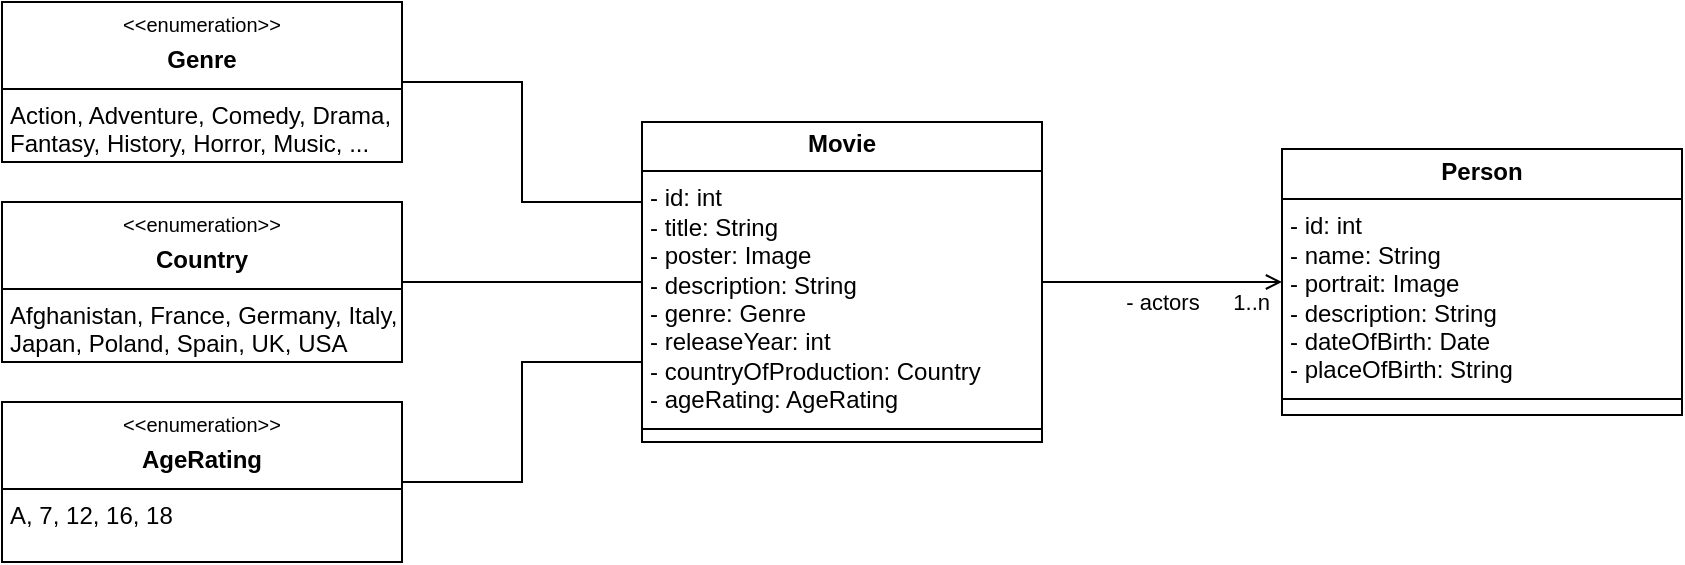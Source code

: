 <mxfile version="27.0.9">
  <diagram name="Page-1" id="mPRS2LSYTp-3yB5t3_2v">
    <mxGraphModel dx="1809" dy="649" grid="1" gridSize="10" guides="1" tooltips="1" connect="1" arrows="1" fold="1" page="1" pageScale="1" pageWidth="827" pageHeight="1169" math="0" shadow="0">
      <root>
        <mxCell id="0" />
        <mxCell id="1" parent="0" />
        <mxCell id="gEqkEuhPKTjkz4cQfdiY-15" style="edgeStyle=orthogonalEdgeStyle;rounded=0;orthogonalLoop=1;jettySize=auto;html=1;endArrow=open;startFill=0;endFill=0;" parent="1" source="gEqkEuhPKTjkz4cQfdiY-1" target="gEqkEuhPKTjkz4cQfdiY-2" edge="1">
          <mxGeometry relative="1" as="geometry">
            <Array as="points">
              <mxPoint x="473" y="198" />
              <mxPoint x="473" y="198" />
            </Array>
          </mxGeometry>
        </mxCell>
        <mxCell id="gEqkEuhPKTjkz4cQfdiY-18" value="- actors" style="edgeLabel;html=1;align=center;verticalAlign=middle;resizable=0;points=[];" parent="gEqkEuhPKTjkz4cQfdiY-15" vertex="1" connectable="0">
          <mxGeometry y="-10" relative="1" as="geometry">
            <mxPoint as="offset" />
          </mxGeometry>
        </mxCell>
        <mxCell id="gEqkEuhPKTjkz4cQfdiY-20" value="1..n" style="edgeLabel;html=1;align=right;verticalAlign=middle;resizable=0;points=[];" parent="gEqkEuhPKTjkz4cQfdiY-15" vertex="1" connectable="0">
          <mxGeometry x="0.9" y="-10" relative="1" as="geometry">
            <mxPoint as="offset" />
          </mxGeometry>
        </mxCell>
        <mxCell id="gEqkEuhPKTjkz4cQfdiY-1" value="&lt;p style=&quot;margin:0px;margin-top:4px;text-align:center;&quot;&gt;&lt;b&gt;Movie&lt;/b&gt;&lt;/p&gt;&lt;hr size=&quot;1&quot; style=&quot;border-style:solid;&quot;&gt;&lt;p style=&quot;margin:0px;margin-left:4px;&quot;&gt;- id: int&lt;/p&gt;&lt;p style=&quot;margin:0px;margin-left:4px;&quot;&gt;- title: String&lt;/p&gt;&lt;p style=&quot;margin:0px;margin-left:4px;&quot;&gt;- poster: Image&lt;/p&gt;&lt;p style=&quot;margin:0px;margin-left:4px;&quot;&gt;- description: String&lt;/p&gt;&lt;p style=&quot;margin:0px;margin-left:4px;&quot;&gt;- genre: Genre&lt;/p&gt;&lt;p style=&quot;margin:0px;margin-left:4px;&quot;&gt;- releaseYear: int&lt;/p&gt;&lt;p style=&quot;margin:0px;margin-left:4px;&quot;&gt;- countryOfProduction: Country&lt;/p&gt;&lt;p style=&quot;margin:0px;margin-left:4px;&quot;&gt;- ageRating: AgeRating&lt;/p&gt;&lt;hr size=&quot;1&quot; style=&quot;border-style:solid;&quot;&gt;&lt;p style=&quot;margin:0px;margin-left:4px;&quot;&gt;&lt;br&gt;&lt;/p&gt;" style="verticalAlign=top;align=left;overflow=fill;html=1;whiteSpace=wrap;" parent="1" vertex="1">
          <mxGeometry x="280" y="120" width="200" height="160" as="geometry" />
        </mxCell>
        <mxCell id="gEqkEuhPKTjkz4cQfdiY-2" value="&lt;p style=&quot;margin:0px;margin-top:4px;text-align:center;&quot;&gt;&lt;b&gt;Person&lt;/b&gt;&lt;/p&gt;&lt;hr size=&quot;1&quot; style=&quot;border-style:solid;&quot;&gt;&lt;p style=&quot;margin:0px;margin-left:4px;&quot;&gt;- id: int&lt;/p&gt;&lt;p style=&quot;margin:0px;margin-left:4px;&quot;&gt;- name: String&lt;/p&gt;&lt;p style=&quot;margin:0px;margin-left:4px;&quot;&gt;- portrait: Image&lt;/p&gt;&lt;p style=&quot;margin:0px;margin-left:4px;&quot;&gt;- description: String&lt;/p&gt;&lt;p style=&quot;margin:0px;margin-left:4px;&quot;&gt;- dateOfBirth: Date&lt;/p&gt;&lt;p style=&quot;margin:0px;margin-left:4px;&quot;&gt;- placeOfBirth: String&lt;/p&gt;&lt;hr size=&quot;1&quot; style=&quot;border-style:solid;&quot;&gt;&lt;p style=&quot;margin:0px;margin-left:4px;&quot;&gt;&lt;br&gt;&lt;/p&gt;" style="verticalAlign=top;align=left;overflow=fill;html=1;whiteSpace=wrap;" parent="1" vertex="1">
          <mxGeometry x="600" y="133.5" width="200" height="133" as="geometry" />
        </mxCell>
        <mxCell id="3gtE6chyRMLWBZLKzEQ4-2" style="edgeStyle=orthogonalEdgeStyle;rounded=0;orthogonalLoop=1;jettySize=auto;html=1;entryX=0;entryY=0.25;entryDx=0;entryDy=0;endArrow=none;startFill=0;" edge="1" parent="1" source="rBR9P2eJhJjZl88GzsGn-1" target="gEqkEuhPKTjkz4cQfdiY-1">
          <mxGeometry relative="1" as="geometry" />
        </mxCell>
        <mxCell id="rBR9P2eJhJjZl88GzsGn-1" value="&lt;p style=&quot;margin:0px;margin-top:4px;text-align:center;&quot;&gt;&lt;font style=&quot;font-size: 10px;&quot;&gt;&amp;lt;&amp;lt;enumeration&amp;gt;&amp;gt;&lt;/font&gt;&lt;/p&gt;&lt;p style=&quot;margin:0px;margin-top:4px;text-align:center;&quot;&gt;&lt;b&gt;Genre&lt;/b&gt;&lt;/p&gt;&lt;hr size=&quot;1&quot; style=&quot;border-style:solid;&quot;&gt;&lt;p style=&quot;margin:0px;margin-left:4px;&quot;&gt;Action, Adventure,&amp;nbsp;&lt;span style=&quot;background-color: transparent; color: light-dark(rgb(0, 0, 0), rgb(255, 255, 255));&quot;&gt;Comedy, Drama, Fantasy, History,&amp;nbsp;&lt;/span&gt;&lt;span style=&quot;background-color: transparent; color: light-dark(rgb(0, 0, 0), rgb(255, 255, 255));&quot;&gt;Horror, Music, ...&lt;/span&gt;&lt;/p&gt;" style="verticalAlign=top;align=left;overflow=fill;html=1;whiteSpace=wrap;" parent="1" vertex="1">
          <mxGeometry x="-40" y="60" width="200" height="80" as="geometry" />
        </mxCell>
        <mxCell id="3gtE6chyRMLWBZLKzEQ4-3" style="edgeStyle=orthogonalEdgeStyle;rounded=0;orthogonalLoop=1;jettySize=auto;html=1;entryX=0;entryY=0.5;entryDx=0;entryDy=0;endArrow=none;startFill=0;" edge="1" parent="1" source="rBR9P2eJhJjZl88GzsGn-2" target="gEqkEuhPKTjkz4cQfdiY-1">
          <mxGeometry relative="1" as="geometry" />
        </mxCell>
        <mxCell id="rBR9P2eJhJjZl88GzsGn-2" value="&lt;p style=&quot;margin:0px;margin-top:4px;text-align:center;&quot;&gt;&lt;font style=&quot;font-size: 10px;&quot;&gt;&amp;lt;&amp;lt;enumeration&amp;gt;&amp;gt;&lt;/font&gt;&lt;/p&gt;&lt;p style=&quot;margin:0px;margin-top:4px;text-align:center;&quot;&gt;&lt;b&gt;Country&lt;/b&gt;&lt;/p&gt;&lt;hr size=&quot;1&quot; style=&quot;border-style:solid;&quot;&gt;&lt;p style=&quot;margin:0px;margin-left:4px;&quot;&gt;Afghanistan,&amp;nbsp;&lt;span style=&quot;background-color: transparent; color: light-dark(rgb(0, 0, 0), rgb(255, 255, 255));&quot;&gt;France,&amp;nbsp;&lt;/span&gt;&lt;span style=&quot;background-color: transparent; color: light-dark(rgb(0, 0, 0), rgb(255, 255, 255));&quot;&gt;Germany,&amp;nbsp;&lt;/span&gt;&lt;span style=&quot;background-color: transparent; color: light-dark(rgb(0, 0, 0), rgb(255, 255, 255));&quot;&gt;Italy,&lt;/span&gt;&lt;/p&gt;&lt;p style=&quot;margin:0px;margin-left:4px;&quot;&gt;Japan, Poland, Spain, UK, USA&lt;/p&gt;" style="verticalAlign=top;align=left;overflow=fill;html=1;whiteSpace=wrap;" parent="1" vertex="1">
          <mxGeometry x="-40" y="160" width="200" height="80" as="geometry" />
        </mxCell>
        <mxCell id="3gtE6chyRMLWBZLKzEQ4-4" style="edgeStyle=orthogonalEdgeStyle;rounded=0;orthogonalLoop=1;jettySize=auto;html=1;entryX=0;entryY=0.75;entryDx=0;entryDy=0;endArrow=none;startFill=0;" edge="1" parent="1" source="rBR9P2eJhJjZl88GzsGn-3" target="gEqkEuhPKTjkz4cQfdiY-1">
          <mxGeometry relative="1" as="geometry" />
        </mxCell>
        <mxCell id="rBR9P2eJhJjZl88GzsGn-3" value="&lt;p style=&quot;margin:0px;margin-top:4px;text-align:center;&quot;&gt;&lt;font style=&quot;font-size: 10px;&quot;&gt;&amp;lt;&amp;lt;enumeration&amp;gt;&amp;gt;&lt;/font&gt;&lt;/p&gt;&lt;p style=&quot;margin:0px;margin-top:4px;text-align:center;&quot;&gt;&lt;b&gt;AgeRating&lt;/b&gt;&lt;/p&gt;&lt;hr size=&quot;1&quot; style=&quot;border-style:solid;&quot;&gt;&lt;p style=&quot;margin:0px;margin-left:4px;&quot;&gt;A, 7, 12, 1&lt;span style=&quot;background-color: transparent; color: light-dark(rgb(0, 0, 0), rgb(255, 255, 255));&quot;&gt;6,&amp;nbsp;&lt;/span&gt;&lt;span style=&quot;background-color: transparent; color: light-dark(rgb(0, 0, 0), rgb(255, 255, 255));&quot;&gt;18&lt;/span&gt;&lt;/p&gt;" style="verticalAlign=top;align=left;overflow=fill;html=1;whiteSpace=wrap;" parent="1" vertex="1">
          <mxGeometry x="-40" y="260" width="200" height="80" as="geometry" />
        </mxCell>
      </root>
    </mxGraphModel>
  </diagram>
</mxfile>
